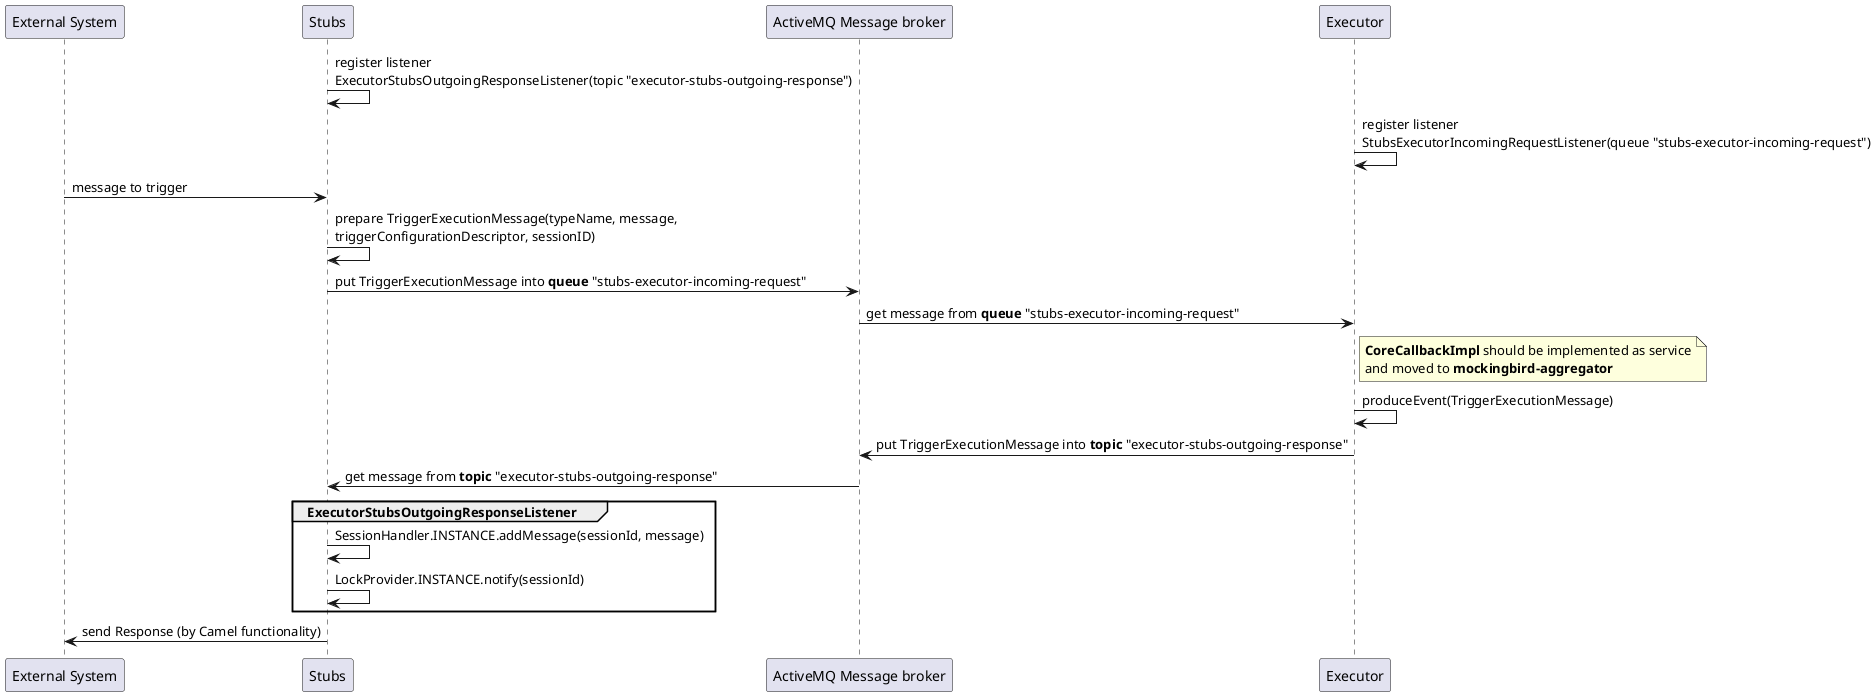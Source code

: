 @startuml

participant "External System" as ext
participant Stubs
participant "ActiveMQ Message broker" as amq
participant "Executor" as exo

Stubs -> Stubs: register listener \nExecutorStubsOutgoingResponseListener(topic "executor-stubs-outgoing-response")
exo -> exo: register listener \nStubsExecutorIncomingRequestListener(queue "stubs-executor-incoming-request")
ext -> Stubs: message to trigger
Stubs -> Stubs: prepare TriggerExecutionMessage(typeName, message, \ntriggerConfigurationDescriptor, sessionID)
Stubs -> amq: put TriggerExecutionMessage into **queue** "stubs-executor-incoming-request"
amq -> exo: get message from **queue** "stubs-executor-incoming-request"
note right of exo
**CoreCallbackImpl** should be implemented as service
and moved to **mockingbird-aggregator**
end note
exo -> exo: produceEvent(TriggerExecutionMessage)
exo -> amq: put TriggerExecutionMessage into **topic** "executor-stubs-outgoing-response"
Stubs <- amq: get message from **topic** "executor-stubs-outgoing-response"
group ExecutorStubsOutgoingResponseListener
Stubs -> Stubs: SessionHandler.INSTANCE.addMessage(sessionId, message)
Stubs -> Stubs: LockProvider.INSTANCE.notify(sessionId)
end
Stubs -> ext: send Response (by Camel functionality)
@enduml